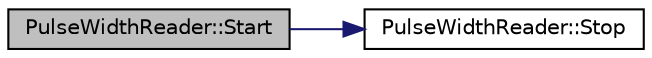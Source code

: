 digraph "PulseWidthReader::Start"
{
  edge [fontname="Helvetica",fontsize="10",labelfontname="Helvetica",labelfontsize="10"];
  node [fontname="Helvetica",fontsize="10",shape=record];
  rankdir="LR";
  Node1 [label="PulseWidthReader::Start",height=0.2,width=0.4,color="black", fillcolor="grey75", style="filled" fontcolor="black"];
  Node1 -> Node2 [color="midnightblue",fontsize="10",style="solid",fontname="Helvetica"];
  Node2 [label="PulseWidthReader::Stop",height=0.2,width=0.4,color="black", fillcolor="white", style="filled",URL="$classPulseWidthReader.html#acfee47f46fe0836eb2cce247a1f8d5e5",tooltip="Free a cog if running. "];
}
